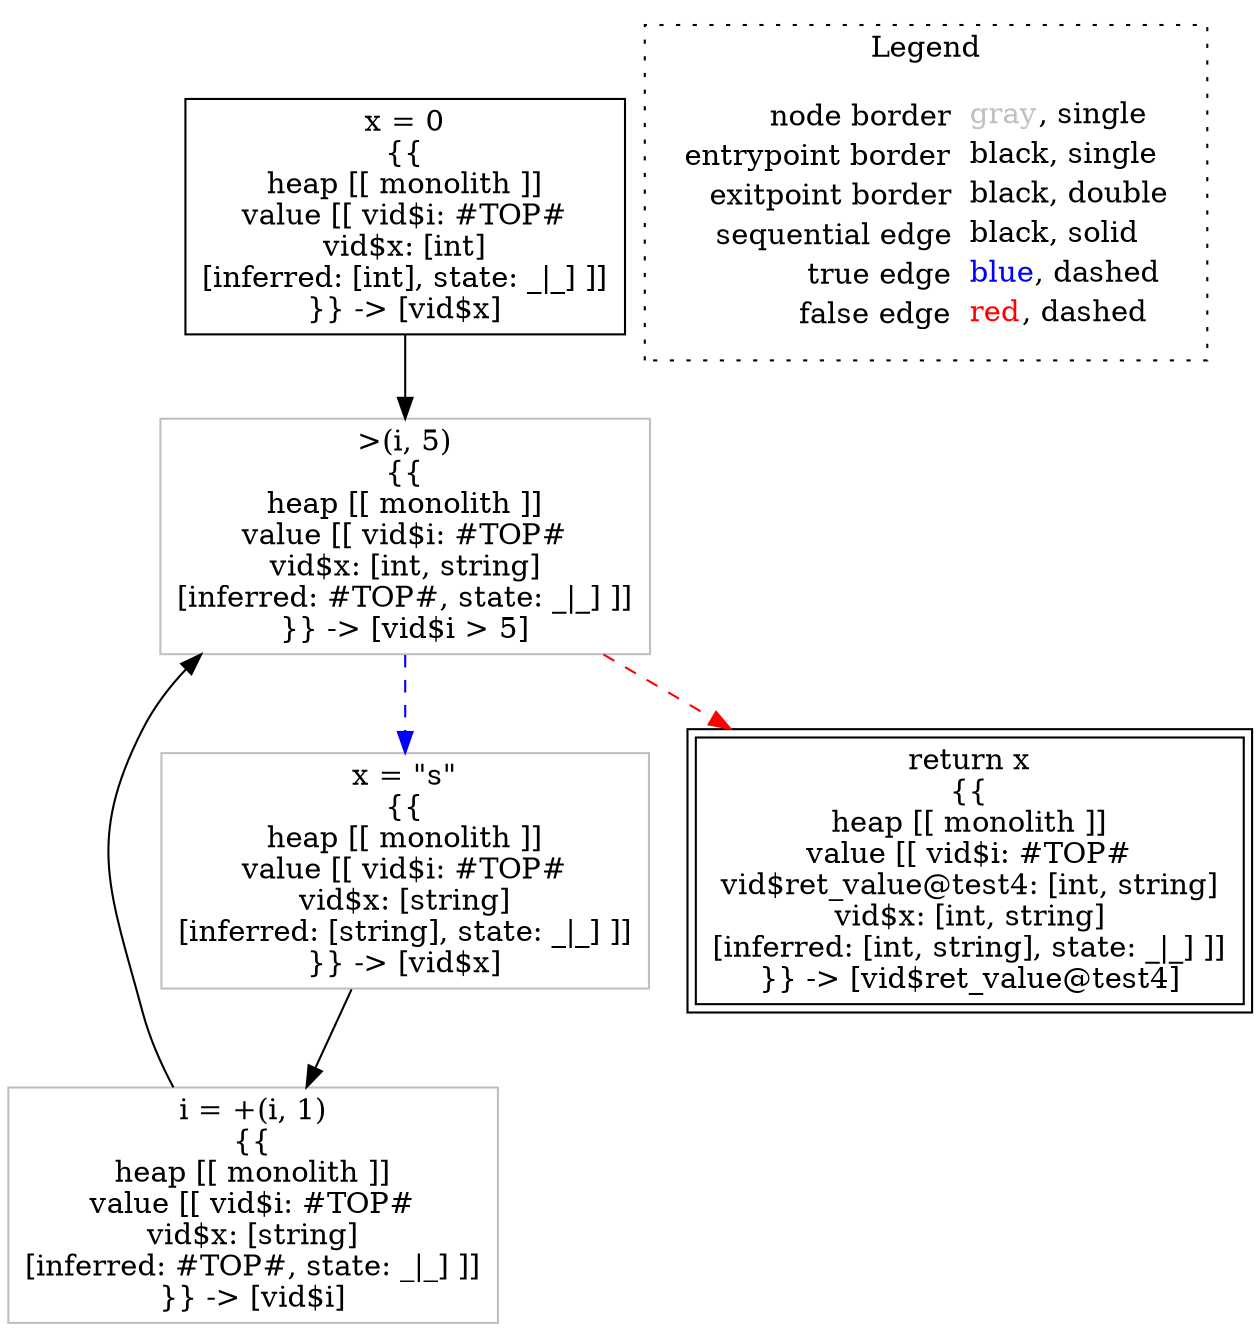 digraph {
	"node0" [shape="rect",color="black",label=<x = 0<BR/>{{<BR/>heap [[ monolith ]]<BR/>value [[ vid$i: #TOP#<BR/>vid$x: [int]<BR/>[inferred: [int], state: _|_] ]]<BR/>}} -&gt; [vid$x]>];
	"node1" [shape="rect",color="gray",label=<x = &quot;s&quot;<BR/>{{<BR/>heap [[ monolith ]]<BR/>value [[ vid$i: #TOP#<BR/>vid$x: [string]<BR/>[inferred: [string], state: _|_] ]]<BR/>}} -&gt; [vid$x]>];
	"node2" [shape="rect",color="black",peripheries="2",label=<return x<BR/>{{<BR/>heap [[ monolith ]]<BR/>value [[ vid$i: #TOP#<BR/>vid$ret_value@test4: [int, string]<BR/>vid$x: [int, string]<BR/>[inferred: [int, string], state: _|_] ]]<BR/>}} -&gt; [vid$ret_value@test4]>];
	"node3" [shape="rect",color="gray",label=<i = +(i, 1)<BR/>{{<BR/>heap [[ monolith ]]<BR/>value [[ vid$i: #TOP#<BR/>vid$x: [string]<BR/>[inferred: #TOP#, state: _|_] ]]<BR/>}} -&gt; [vid$i]>];
	"node4" [shape="rect",color="gray",label=<&gt;(i, 5)<BR/>{{<BR/>heap [[ monolith ]]<BR/>value [[ vid$i: #TOP#<BR/>vid$x: [int, string]<BR/>[inferred: #TOP#, state: _|_] ]]<BR/>}} -&gt; [vid$i &gt; 5]>];
	"node1" -> "node3" [color="black"];
	"node0" -> "node4" [color="black"];
	"node3" -> "node4" [color="black"];
	"node4" -> "node1" [color="blue",style="dashed"];
	"node4" -> "node2" [color="red",style="dashed"];
subgraph cluster_legend {
	label="Legend";
	style=dotted;
	node [shape=plaintext];
	"legend" [label=<<table border="0" cellpadding="2" cellspacing="0" cellborder="0"><tr><td align="right">node border&nbsp;</td><td align="left"><font color="gray">gray</font>, single</td></tr><tr><td align="right">entrypoint border&nbsp;</td><td align="left"><font color="black">black</font>, single</td></tr><tr><td align="right">exitpoint border&nbsp;</td><td align="left"><font color="black">black</font>, double</td></tr><tr><td align="right">sequential edge&nbsp;</td><td align="left"><font color="black">black</font>, solid</td></tr><tr><td align="right">true edge&nbsp;</td><td align="left"><font color="blue">blue</font>, dashed</td></tr><tr><td align="right">false edge&nbsp;</td><td align="left"><font color="red">red</font>, dashed</td></tr></table>>];
}

}
